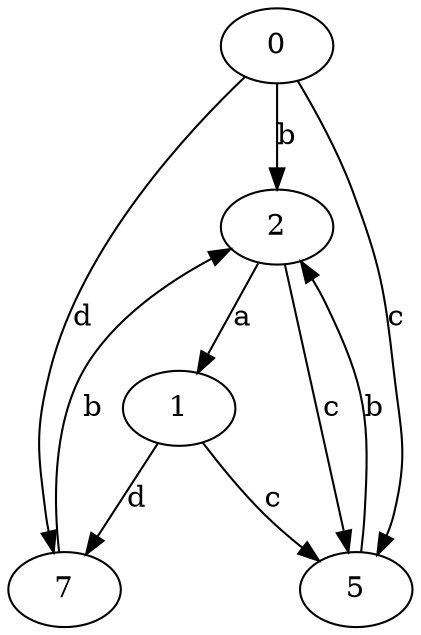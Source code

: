 strict digraph  {
0;
1;
2;
5;
7;
0 -> 2  [label=b];
0 -> 5  [label=c];
0 -> 7  [label=d];
1 -> 5  [label=c];
1 -> 7  [label=d];
2 -> 1  [label=a];
2 -> 5  [label=c];
5 -> 2  [label=b];
7 -> 2  [label=b];
}
